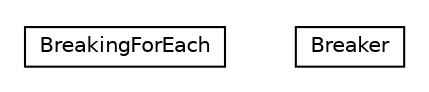 #!/usr/local/bin/dot
#
# Class diagram 
# Generated by UMLGraph version R5_6-24-gf6e263 (http://www.umlgraph.org/)
#

digraph G {
	edge [fontname="Helvetica",fontsize=10,labelfontname="Helvetica",labelfontsize=10];
	node [fontname="Helvetica",fontsize=10,shape=plaintext];
	nodesep=0.25;
	ranksep=0.5;
	// com.orientechnologies.common.stream.BreakingForEach
	c47041 [label=<<table title="com.orientechnologies.common.stream.BreakingForEach" border="0" cellborder="1" cellspacing="0" cellpadding="2" port="p" href="./BreakingForEach.html">
		<tr><td><table border="0" cellspacing="0" cellpadding="1">
<tr><td align="center" balign="center"> BreakingForEach </td></tr>
		</table></td></tr>
		</table>>, URL="./BreakingForEach.html", fontname="Helvetica", fontcolor="black", fontsize=10.0];
	// com.orientechnologies.common.stream.BreakingForEach.Breaker
	c47042 [label=<<table title="com.orientechnologies.common.stream.BreakingForEach.Breaker" border="0" cellborder="1" cellspacing="0" cellpadding="2" port="p" href="./BreakingForEach.Breaker.html">
		<tr><td><table border="0" cellspacing="0" cellpadding="1">
<tr><td align="center" balign="center"> Breaker </td></tr>
		</table></td></tr>
		</table>>, URL="./BreakingForEach.Breaker.html", fontname="Helvetica", fontcolor="black", fontsize=10.0];
}

